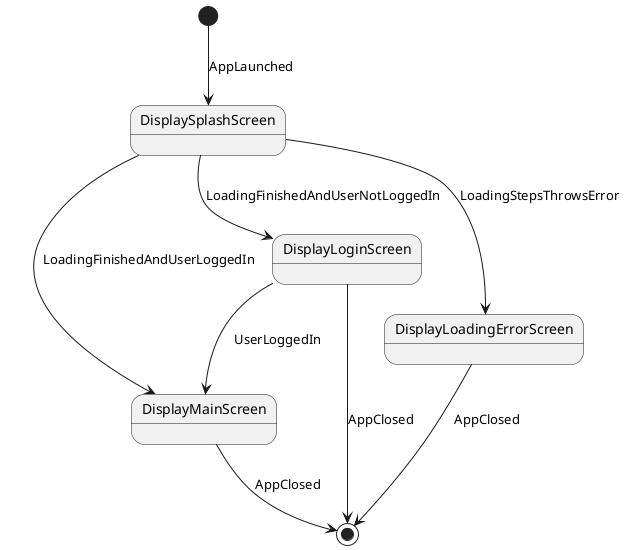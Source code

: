@startuml

[*] --> DisplaySplashScreen : AppLaunched

DisplaySplashScreen --> DisplayMainScreen : LoadingFinishedAndUserLoggedIn
DisplaySplashScreen --> DisplayLoginScreen : LoadingFinishedAndUserNotLoggedIn
DisplaySplashScreen --> DisplayLoadingErrorScreen: LoadingStepsThrowsError

DisplayMainScreen --> [*] : AppClosed

DisplayLoginScreen --> [*] : AppClosed
DisplayLoginScreen --> DisplayMainScreen : UserLoggedIn

DisplayLoadingErrorScreen --> [*] : AppClosed

state DisplaySplashScreen {
  ' [*] --> SplashScreenLoading : StartLoading

  ' SplashScreenLoading --> DisplayLoadingFinished : LoadingStepsFinished
  ' SplashScreenLoading --> DisplayLoadingError : LoadingStepsThrowsError

  ' DisplayLoadingFinished --> [*] : DelayFinished
  ' DisplayLoadingError --> [*] : DelayFinished
}

state DisplayMainScreen {
  ' [*] --> DisplayTabProfile : TabProfileTapped

  ' DisplayTabProfile --> DisplayTabAccount : TabAccountTapped
  ' DisplayTabProfile --> [*] : AppClosed

  ' DisplayTabAccount --> DisplayTabProfile : TabProfileTapped
  ' DisplayTabAccount --> [*] : AppClosed

  ' state DisplayTabProfile {
    ' [*] --> OnboardingNewUser : ProfileNotFound

    ' OnboardingNewUser --> DisplayProfileInReview : ProfileInReview

    ' [*] --> DisplayError : ProfileLoadError
    ' DisplayError --> OnboardingNewUser : ProfileNotFound
    ' DisplayError --> DisplayProfileInReview : ProfileInReview
    ' DisplayError --> DisplayRevisionFlow : ProfileNeedsRevision

    ' [*] --> DisplayRevisionFlow : ProfileNeedsRevision
    ' DisplayRevisionFlow --> DisplayProfileInReview : ProfileInReview

    ' [*] --> DisplayProfileInReview : ProfileInReview
    ' DisplayProfileInReview --> DisplayRevisionFlow : ProfileNeedsRevision
    ' DisplayProfileInReview --> DisplayProfilePerformance : ProfileActive

  ' }

}

@enduml